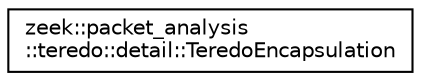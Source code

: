 digraph "Graphical Class Hierarchy"
{
 // LATEX_PDF_SIZE
  edge [fontname="Helvetica",fontsize="10",labelfontname="Helvetica",labelfontsize="10"];
  node [fontname="Helvetica",fontsize="10",shape=record];
  rankdir="LR";
  Node0 [label="zeek::packet_analysis\l::teredo::detail::TeredoEncapsulation",height=0.2,width=0.4,color="black", fillcolor="white", style="filled",URL="$dc/d93/classzeek_1_1packet__analysis_1_1teredo_1_1detail_1_1TeredoEncapsulation.html",tooltip=" "];
}
